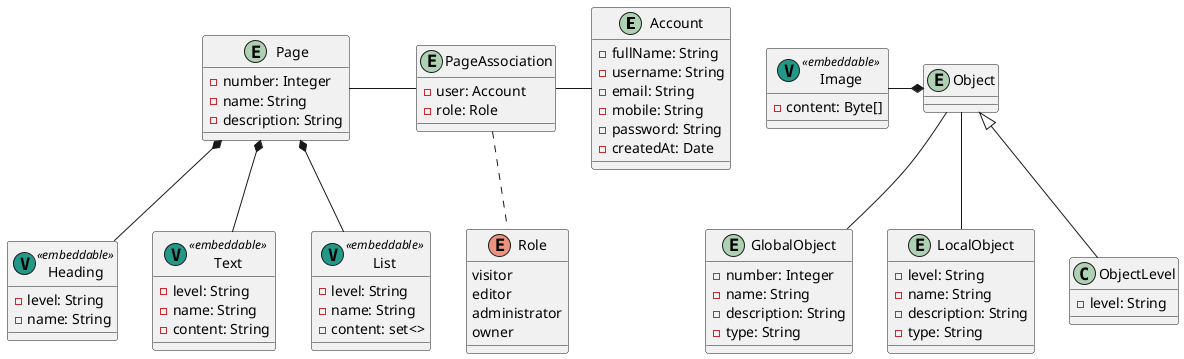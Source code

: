 @startuml
'https://plantuml.com/class-diagram'

entity Account
{
    - fullName: String
    - username: String
    - email: String
    - mobile: String
    - password: String
    - createdAt: Date
}

enum Role
{
    visitor
    editor
    administrator
    owner
}

entity PageAssociation
{
    - user: Account
    - role: Role
}

entity Page
{
    - number: Integer
    - name: String
    - description: String
}

class Heading <<(V, #229988)embeddable>>
{
    - level: String
    - name: String
}

class Text <<(V, #229988)embeddable>>
{
    - level: String
    - name: String
    - content: String
}

class List <<(V, #229988)embeddable>>
{
    - level: String
    - name: String
    - content: set<>
}

entity Object

entity GlobalObject
{
    - number: Integer
    - name: String
    - description: String
    - type: String
}

entity LocalObject
{
    - level: String
    - name: String
    - description: String
    - type: String
}

class ObjectLevel extends Object
{
    - level: String
}

class Image <<(V, #229988)embeddable>>
{
    - content: Byte[]
}

PageAssociation -left- Page
PageAssociation -right- Account
GlobalObject -up- Object
LocalObject -up- Object
Heading -up-* Page
Text -up-* Page
List -up-* Page
Image -right-* Object
PageAssociation .. Role

@enduml